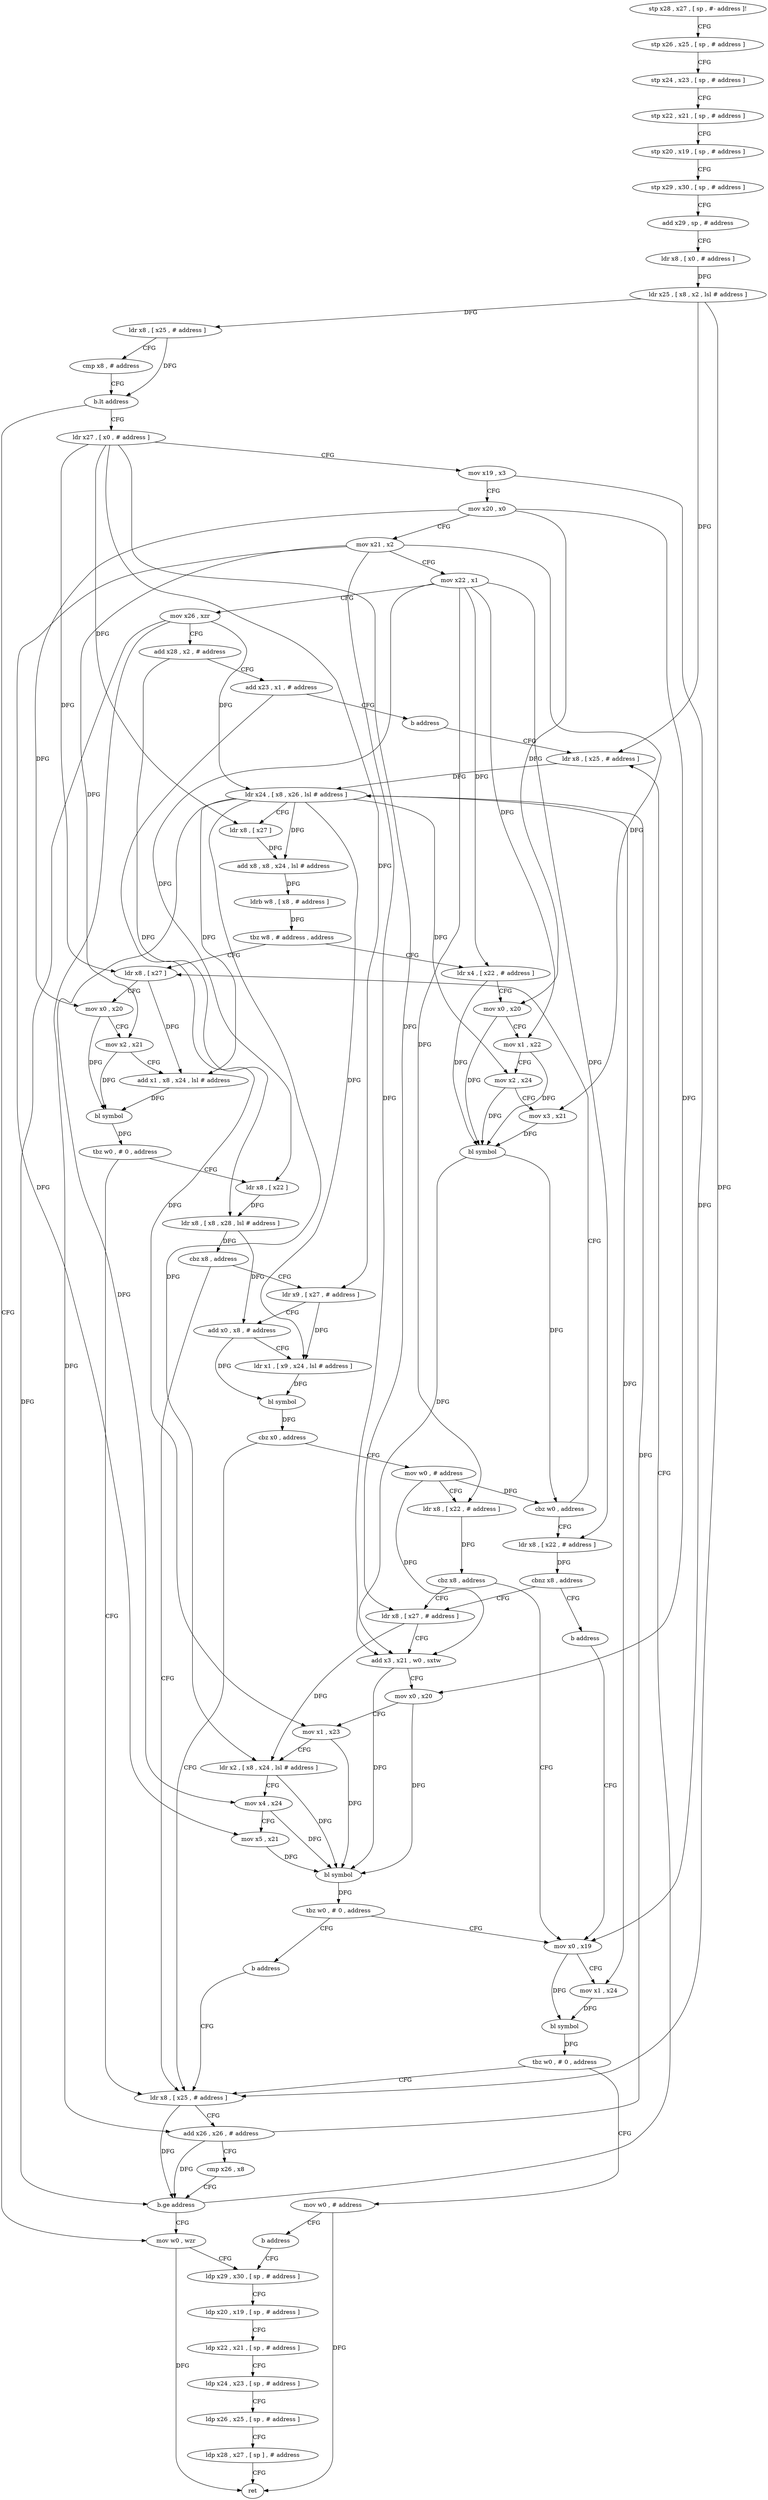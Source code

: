 digraph "func" {
"4259528" [label = "stp x28 , x27 , [ sp , #- address ]!" ]
"4259532" [label = "stp x26 , x25 , [ sp , # address ]" ]
"4259536" [label = "stp x24 , x23 , [ sp , # address ]" ]
"4259540" [label = "stp x22 , x21 , [ sp , # address ]" ]
"4259544" [label = "stp x20 , x19 , [ sp , # address ]" ]
"4259548" [label = "stp x29 , x30 , [ sp , # address ]" ]
"4259552" [label = "add x29 , sp , # address" ]
"4259556" [label = "ldr x8 , [ x0 , # address ]" ]
"4259560" [label = "ldr x25 , [ x8 , x2 , lsl # address ]" ]
"4259564" [label = "ldr x8 , [ x25 , # address ]" ]
"4259568" [label = "cmp x8 , # address" ]
"4259572" [label = "b.lt address" ]
"4259816" [label = "mov w0 , wzr" ]
"4259576" [label = "ldr x27 , [ x0 , # address ]" ]
"4259820" [label = "ldp x29 , x30 , [ sp , # address ]" ]
"4259580" [label = "mov x19 , x3" ]
"4259584" [label = "mov x20 , x0" ]
"4259588" [label = "mov x21 , x2" ]
"4259592" [label = "mov x22 , x1" ]
"4259596" [label = "mov x26 , xzr" ]
"4259600" [label = "add x28 , x2 , # address" ]
"4259604" [label = "add x23 , x1 , # address" ]
"4259608" [label = "b address" ]
"4259644" [label = "ldr x8 , [ x25 , # address ]" ]
"4259648" [label = "ldr x24 , [ x8 , x26 , lsl # address ]" ]
"4259652" [label = "ldr x8 , [ x27 ]" ]
"4259656" [label = "add x8 , x8 , x24 , lsl # address" ]
"4259660" [label = "ldrb w8 , [ x8 , # address ]" ]
"4259664" [label = "tbz w8 , # address , address" ]
"4259708" [label = "ldr x8 , [ x27 ]" ]
"4259668" [label = "ldr x4 , [ x22 , # address ]" ]
"4259712" [label = "mov x0 , x20" ]
"4259716" [label = "mov x2 , x21" ]
"4259720" [label = "add x1 , x8 , x24 , lsl # address" ]
"4259724" [label = "bl symbol" ]
"4259728" [label = "tbz w0 , # 0 , address" ]
"4259628" [label = "ldr x8 , [ x25 , # address ]" ]
"4259732" [label = "ldr x8 , [ x22 ]" ]
"4259672" [label = "mov x0 , x20" ]
"4259676" [label = "mov x1 , x22" ]
"4259680" [label = "mov x2 , x24" ]
"4259684" [label = "mov x3 , x21" ]
"4259688" [label = "bl symbol" ]
"4259692" [label = "cbz w0 , address" ]
"4259696" [label = "ldr x8 , [ x22 , # address ]" ]
"4259632" [label = "add x26 , x26 , # address" ]
"4259636" [label = "cmp x26 , x8" ]
"4259640" [label = "b.ge address" ]
"4259736" [label = "ldr x8 , [ x8 , x28 , lsl # address ]" ]
"4259740" [label = "cbz x8 , address" ]
"4259744" [label = "ldr x9 , [ x27 , # address ]" ]
"4259700" [label = "cbnz x8 , address" ]
"4259776" [label = "ldr x8 , [ x27 , # address ]" ]
"4259704" [label = "b address" ]
"4259748" [label = "add x0 , x8 , # address" ]
"4259752" [label = "ldr x1 , [ x9 , x24 , lsl # address ]" ]
"4259756" [label = "bl symbol" ]
"4259760" [label = "cbz x0 , address" ]
"4259764" [label = "mov w0 , # address" ]
"4259780" [label = "add x3 , x21 , w0 , sxtw" ]
"4259784" [label = "mov x0 , x20" ]
"4259788" [label = "mov x1 , x23" ]
"4259792" [label = "ldr x2 , [ x8 , x24 , lsl # address ]" ]
"4259796" [label = "mov x4 , x24" ]
"4259800" [label = "mov x5 , x21" ]
"4259804" [label = "bl symbol" ]
"4259808" [label = "tbz w0 , # 0 , address" ]
"4259612" [label = "mov x0 , x19" ]
"4259812" [label = "b address" ]
"4259768" [label = "ldr x8 , [ x22 , # address ]" ]
"4259772" [label = "cbz x8 , address" ]
"4259616" [label = "mov x1 , x24" ]
"4259620" [label = "bl symbol" ]
"4259624" [label = "tbz w0 , # 0 , address" ]
"4259848" [label = "mov w0 , # address" ]
"4259852" [label = "b address" ]
"4259824" [label = "ldp x20 , x19 , [ sp , # address ]" ]
"4259828" [label = "ldp x22 , x21 , [ sp , # address ]" ]
"4259832" [label = "ldp x24 , x23 , [ sp , # address ]" ]
"4259836" [label = "ldp x26 , x25 , [ sp , # address ]" ]
"4259840" [label = "ldp x28 , x27 , [ sp ] , # address" ]
"4259844" [label = "ret" ]
"4259528" -> "4259532" [ label = "CFG" ]
"4259532" -> "4259536" [ label = "CFG" ]
"4259536" -> "4259540" [ label = "CFG" ]
"4259540" -> "4259544" [ label = "CFG" ]
"4259544" -> "4259548" [ label = "CFG" ]
"4259548" -> "4259552" [ label = "CFG" ]
"4259552" -> "4259556" [ label = "CFG" ]
"4259556" -> "4259560" [ label = "DFG" ]
"4259560" -> "4259564" [ label = "DFG" ]
"4259560" -> "4259644" [ label = "DFG" ]
"4259560" -> "4259628" [ label = "DFG" ]
"4259564" -> "4259568" [ label = "CFG" ]
"4259564" -> "4259572" [ label = "DFG" ]
"4259568" -> "4259572" [ label = "CFG" ]
"4259572" -> "4259816" [ label = "CFG" ]
"4259572" -> "4259576" [ label = "CFG" ]
"4259816" -> "4259820" [ label = "CFG" ]
"4259816" -> "4259844" [ label = "DFG" ]
"4259576" -> "4259580" [ label = "CFG" ]
"4259576" -> "4259652" [ label = "DFG" ]
"4259576" -> "4259708" [ label = "DFG" ]
"4259576" -> "4259744" [ label = "DFG" ]
"4259576" -> "4259776" [ label = "DFG" ]
"4259820" -> "4259824" [ label = "CFG" ]
"4259580" -> "4259584" [ label = "CFG" ]
"4259580" -> "4259612" [ label = "DFG" ]
"4259584" -> "4259588" [ label = "CFG" ]
"4259584" -> "4259712" [ label = "DFG" ]
"4259584" -> "4259672" [ label = "DFG" ]
"4259584" -> "4259784" [ label = "DFG" ]
"4259588" -> "4259592" [ label = "CFG" ]
"4259588" -> "4259716" [ label = "DFG" ]
"4259588" -> "4259684" [ label = "DFG" ]
"4259588" -> "4259780" [ label = "DFG" ]
"4259588" -> "4259800" [ label = "DFG" ]
"4259592" -> "4259596" [ label = "CFG" ]
"4259592" -> "4259668" [ label = "DFG" ]
"4259592" -> "4259676" [ label = "DFG" ]
"4259592" -> "4259732" [ label = "DFG" ]
"4259592" -> "4259696" [ label = "DFG" ]
"4259592" -> "4259768" [ label = "DFG" ]
"4259596" -> "4259600" [ label = "CFG" ]
"4259596" -> "4259648" [ label = "DFG" ]
"4259596" -> "4259632" [ label = "DFG" ]
"4259596" -> "4259640" [ label = "DFG" ]
"4259600" -> "4259604" [ label = "CFG" ]
"4259600" -> "4259736" [ label = "DFG" ]
"4259604" -> "4259608" [ label = "CFG" ]
"4259604" -> "4259788" [ label = "DFG" ]
"4259608" -> "4259644" [ label = "CFG" ]
"4259644" -> "4259648" [ label = "DFG" ]
"4259648" -> "4259652" [ label = "CFG" ]
"4259648" -> "4259656" [ label = "DFG" ]
"4259648" -> "4259720" [ label = "DFG" ]
"4259648" -> "4259680" [ label = "DFG" ]
"4259648" -> "4259752" [ label = "DFG" ]
"4259648" -> "4259792" [ label = "DFG" ]
"4259648" -> "4259796" [ label = "DFG" ]
"4259648" -> "4259616" [ label = "DFG" ]
"4259652" -> "4259656" [ label = "DFG" ]
"4259656" -> "4259660" [ label = "DFG" ]
"4259660" -> "4259664" [ label = "DFG" ]
"4259664" -> "4259708" [ label = "CFG" ]
"4259664" -> "4259668" [ label = "CFG" ]
"4259708" -> "4259712" [ label = "CFG" ]
"4259708" -> "4259720" [ label = "DFG" ]
"4259668" -> "4259672" [ label = "CFG" ]
"4259668" -> "4259688" [ label = "DFG" ]
"4259712" -> "4259716" [ label = "CFG" ]
"4259712" -> "4259724" [ label = "DFG" ]
"4259716" -> "4259720" [ label = "CFG" ]
"4259716" -> "4259724" [ label = "DFG" ]
"4259720" -> "4259724" [ label = "DFG" ]
"4259724" -> "4259728" [ label = "DFG" ]
"4259728" -> "4259628" [ label = "CFG" ]
"4259728" -> "4259732" [ label = "CFG" ]
"4259628" -> "4259632" [ label = "CFG" ]
"4259628" -> "4259640" [ label = "DFG" ]
"4259732" -> "4259736" [ label = "DFG" ]
"4259672" -> "4259676" [ label = "CFG" ]
"4259672" -> "4259688" [ label = "DFG" ]
"4259676" -> "4259680" [ label = "CFG" ]
"4259676" -> "4259688" [ label = "DFG" ]
"4259680" -> "4259684" [ label = "CFG" ]
"4259680" -> "4259688" [ label = "DFG" ]
"4259684" -> "4259688" [ label = "DFG" ]
"4259688" -> "4259692" [ label = "DFG" ]
"4259688" -> "4259780" [ label = "DFG" ]
"4259692" -> "4259708" [ label = "CFG" ]
"4259692" -> "4259696" [ label = "CFG" ]
"4259696" -> "4259700" [ label = "DFG" ]
"4259632" -> "4259636" [ label = "CFG" ]
"4259632" -> "4259648" [ label = "DFG" ]
"4259632" -> "4259640" [ label = "DFG" ]
"4259636" -> "4259640" [ label = "CFG" ]
"4259640" -> "4259816" [ label = "CFG" ]
"4259640" -> "4259644" [ label = "CFG" ]
"4259736" -> "4259740" [ label = "DFG" ]
"4259736" -> "4259748" [ label = "DFG" ]
"4259740" -> "4259628" [ label = "CFG" ]
"4259740" -> "4259744" [ label = "CFG" ]
"4259744" -> "4259748" [ label = "CFG" ]
"4259744" -> "4259752" [ label = "DFG" ]
"4259700" -> "4259776" [ label = "CFG" ]
"4259700" -> "4259704" [ label = "CFG" ]
"4259776" -> "4259780" [ label = "CFG" ]
"4259776" -> "4259792" [ label = "DFG" ]
"4259704" -> "4259612" [ label = "CFG" ]
"4259748" -> "4259752" [ label = "CFG" ]
"4259748" -> "4259756" [ label = "DFG" ]
"4259752" -> "4259756" [ label = "DFG" ]
"4259756" -> "4259760" [ label = "DFG" ]
"4259760" -> "4259628" [ label = "CFG" ]
"4259760" -> "4259764" [ label = "CFG" ]
"4259764" -> "4259768" [ label = "CFG" ]
"4259764" -> "4259692" [ label = "DFG" ]
"4259764" -> "4259780" [ label = "DFG" ]
"4259780" -> "4259784" [ label = "CFG" ]
"4259780" -> "4259804" [ label = "DFG" ]
"4259784" -> "4259788" [ label = "CFG" ]
"4259784" -> "4259804" [ label = "DFG" ]
"4259788" -> "4259792" [ label = "CFG" ]
"4259788" -> "4259804" [ label = "DFG" ]
"4259792" -> "4259796" [ label = "CFG" ]
"4259792" -> "4259804" [ label = "DFG" ]
"4259796" -> "4259800" [ label = "CFG" ]
"4259796" -> "4259804" [ label = "DFG" ]
"4259800" -> "4259804" [ label = "DFG" ]
"4259804" -> "4259808" [ label = "DFG" ]
"4259808" -> "4259612" [ label = "CFG" ]
"4259808" -> "4259812" [ label = "CFG" ]
"4259612" -> "4259616" [ label = "CFG" ]
"4259612" -> "4259620" [ label = "DFG" ]
"4259812" -> "4259628" [ label = "CFG" ]
"4259768" -> "4259772" [ label = "DFG" ]
"4259772" -> "4259612" [ label = "CFG" ]
"4259772" -> "4259776" [ label = "CFG" ]
"4259616" -> "4259620" [ label = "DFG" ]
"4259620" -> "4259624" [ label = "DFG" ]
"4259624" -> "4259848" [ label = "CFG" ]
"4259624" -> "4259628" [ label = "CFG" ]
"4259848" -> "4259852" [ label = "CFG" ]
"4259848" -> "4259844" [ label = "DFG" ]
"4259852" -> "4259820" [ label = "CFG" ]
"4259824" -> "4259828" [ label = "CFG" ]
"4259828" -> "4259832" [ label = "CFG" ]
"4259832" -> "4259836" [ label = "CFG" ]
"4259836" -> "4259840" [ label = "CFG" ]
"4259840" -> "4259844" [ label = "CFG" ]
}
